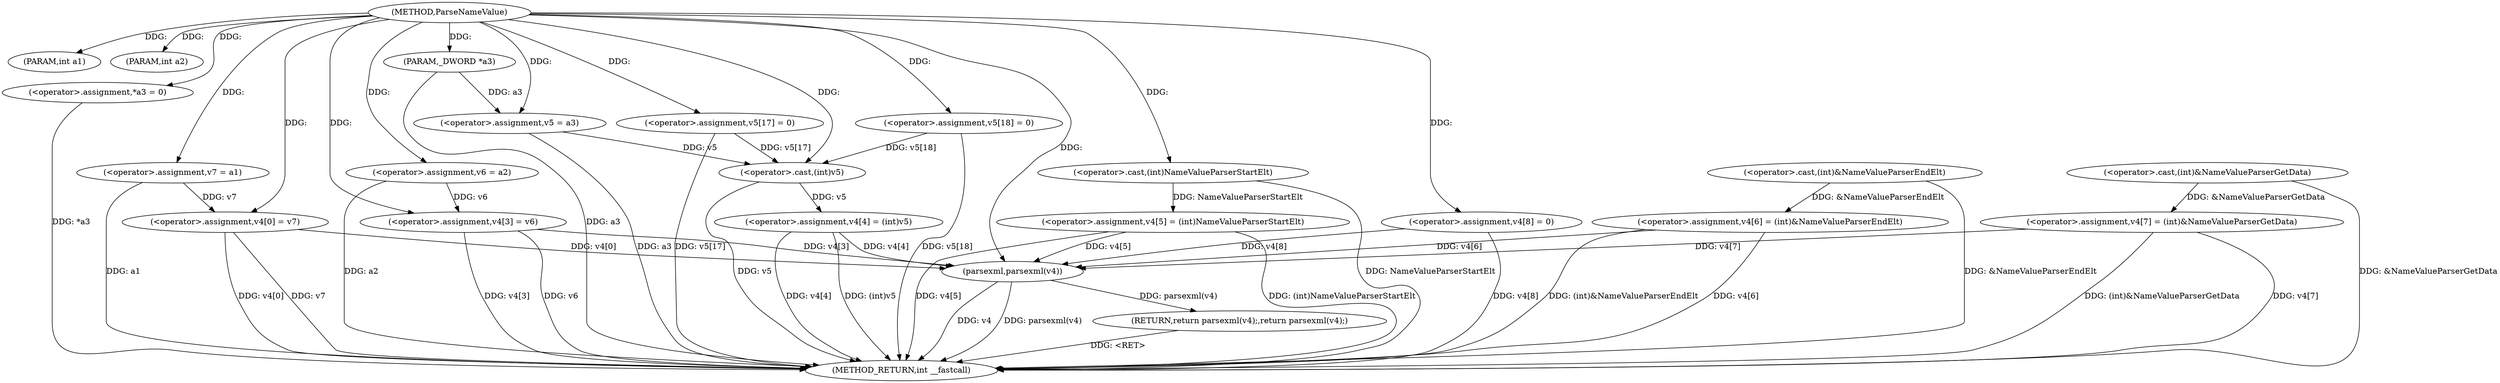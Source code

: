 digraph ParseNameValue {  
"1000105" [label = "(METHOD,ParseNameValue)" ]
"1000185" [label = "(METHOD_RETURN,int __fastcall)" ]
"1000106" [label = "(PARAM,int a1)" ]
"1000107" [label = "(PARAM,int a2)" ]
"1000108" [label = "(PARAM,_DWORD *a3)" ]
"1000114" [label = "(<operator>.assignment,v7 = a1)" ]
"1000117" [label = "(<operator>.assignment,v6 = a2)" ]
"1000120" [label = "(<operator>.assignment,v5 = a3)" ]
"1000123" [label = "(<operator>.assignment,*a3 = 0)" ]
"1000127" [label = "(<operator>.assignment,v5[17] = 0)" ]
"1000132" [label = "(<operator>.assignment,v5[18] = 0)" ]
"1000137" [label = "(<operator>.assignment,v4[0] = v7)" ]
"1000142" [label = "(<operator>.assignment,v4[3] = v6)" ]
"1000147" [label = "(<operator>.assignment,v4[4] = (int)v5)" ]
"1000151" [label = "(<operator>.cast,(int)v5)" ]
"1000154" [label = "(<operator>.assignment,v4[5] = (int)NameValueParserStartElt)" ]
"1000158" [label = "(<operator>.cast,(int)NameValueParserStartElt)" ]
"1000161" [label = "(<operator>.assignment,v4[6] = (int)&NameValueParserEndElt)" ]
"1000165" [label = "(<operator>.cast,(int)&NameValueParserEndElt)" ]
"1000169" [label = "(<operator>.assignment,v4[7] = (int)&NameValueParserGetData)" ]
"1000173" [label = "(<operator>.cast,(int)&NameValueParserGetData)" ]
"1000177" [label = "(<operator>.assignment,v4[8] = 0)" ]
"1000182" [label = "(RETURN,return parsexml(v4);,return parsexml(v4);)" ]
"1000183" [label = "(parsexml,parsexml(v4))" ]
  "1000182" -> "1000185"  [ label = "DDG: <RET>"] 
  "1000165" -> "1000185"  [ label = "DDG: &NameValueParserEndElt"] 
  "1000127" -> "1000185"  [ label = "DDG: v5[17]"] 
  "1000123" -> "1000185"  [ label = "DDG: *a3"] 
  "1000177" -> "1000185"  [ label = "DDG: v4[8]"] 
  "1000117" -> "1000185"  [ label = "DDG: a2"] 
  "1000137" -> "1000185"  [ label = "DDG: v4[0]"] 
  "1000169" -> "1000185"  [ label = "DDG: v4[7]"] 
  "1000137" -> "1000185"  [ label = "DDG: v7"] 
  "1000169" -> "1000185"  [ label = "DDG: (int)&NameValueParserGetData"] 
  "1000158" -> "1000185"  [ label = "DDG: NameValueParserStartElt"] 
  "1000173" -> "1000185"  [ label = "DDG: &NameValueParserGetData"] 
  "1000142" -> "1000185"  [ label = "DDG: v4[3]"] 
  "1000120" -> "1000185"  [ label = "DDG: a3"] 
  "1000183" -> "1000185"  [ label = "DDG: v4"] 
  "1000151" -> "1000185"  [ label = "DDG: v5"] 
  "1000183" -> "1000185"  [ label = "DDG: parsexml(v4)"] 
  "1000132" -> "1000185"  [ label = "DDG: v5[18]"] 
  "1000147" -> "1000185"  [ label = "DDG: v4[4]"] 
  "1000154" -> "1000185"  [ label = "DDG: v4[5]"] 
  "1000154" -> "1000185"  [ label = "DDG: (int)NameValueParserStartElt"] 
  "1000114" -> "1000185"  [ label = "DDG: a1"] 
  "1000142" -> "1000185"  [ label = "DDG: v6"] 
  "1000108" -> "1000185"  [ label = "DDG: a3"] 
  "1000161" -> "1000185"  [ label = "DDG: (int)&NameValueParserEndElt"] 
  "1000161" -> "1000185"  [ label = "DDG: v4[6]"] 
  "1000147" -> "1000185"  [ label = "DDG: (int)v5"] 
  "1000105" -> "1000106"  [ label = "DDG: "] 
  "1000105" -> "1000107"  [ label = "DDG: "] 
  "1000105" -> "1000108"  [ label = "DDG: "] 
  "1000105" -> "1000114"  [ label = "DDG: "] 
  "1000105" -> "1000117"  [ label = "DDG: "] 
  "1000108" -> "1000120"  [ label = "DDG: a3"] 
  "1000105" -> "1000120"  [ label = "DDG: "] 
  "1000105" -> "1000123"  [ label = "DDG: "] 
  "1000105" -> "1000127"  [ label = "DDG: "] 
  "1000105" -> "1000132"  [ label = "DDG: "] 
  "1000114" -> "1000137"  [ label = "DDG: v7"] 
  "1000105" -> "1000137"  [ label = "DDG: "] 
  "1000117" -> "1000142"  [ label = "DDG: v6"] 
  "1000105" -> "1000142"  [ label = "DDG: "] 
  "1000151" -> "1000147"  [ label = "DDG: v5"] 
  "1000127" -> "1000151"  [ label = "DDG: v5[17]"] 
  "1000120" -> "1000151"  [ label = "DDG: v5"] 
  "1000132" -> "1000151"  [ label = "DDG: v5[18]"] 
  "1000105" -> "1000151"  [ label = "DDG: "] 
  "1000158" -> "1000154"  [ label = "DDG: NameValueParserStartElt"] 
  "1000105" -> "1000158"  [ label = "DDG: "] 
  "1000165" -> "1000161"  [ label = "DDG: &NameValueParserEndElt"] 
  "1000173" -> "1000169"  [ label = "DDG: &NameValueParserGetData"] 
  "1000105" -> "1000177"  [ label = "DDG: "] 
  "1000183" -> "1000182"  [ label = "DDG: parsexml(v4)"] 
  "1000142" -> "1000183"  [ label = "DDG: v4[3]"] 
  "1000177" -> "1000183"  [ label = "DDG: v4[8]"] 
  "1000137" -> "1000183"  [ label = "DDG: v4[0]"] 
  "1000169" -> "1000183"  [ label = "DDG: v4[7]"] 
  "1000161" -> "1000183"  [ label = "DDG: v4[6]"] 
  "1000147" -> "1000183"  [ label = "DDG: v4[4]"] 
  "1000154" -> "1000183"  [ label = "DDG: v4[5]"] 
  "1000105" -> "1000183"  [ label = "DDG: "] 
}
